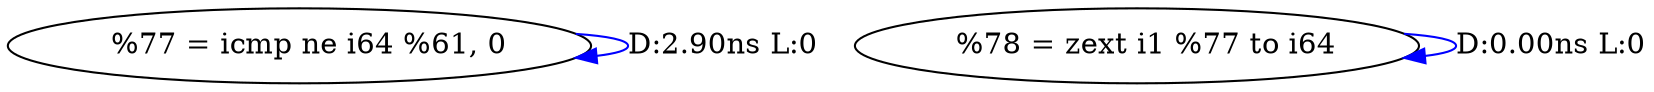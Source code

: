 digraph {
Node0x3956040[label="  %77 = icmp ne i64 %61, 0"];
Node0x3956040 -> Node0x3956040[label="D:2.90ns L:0",color=blue];
Node0x3956120[label="  %78 = zext i1 %77 to i64"];
Node0x3956120 -> Node0x3956120[label="D:0.00ns L:0",color=blue];
}
